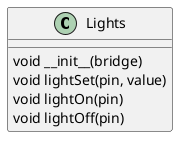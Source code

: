 @startuml
class Lights {
    void __init__(bridge)
    void lightSet(pin, value)
    void lightOn(pin)
    void lightOff(pin)
}
@enduml
